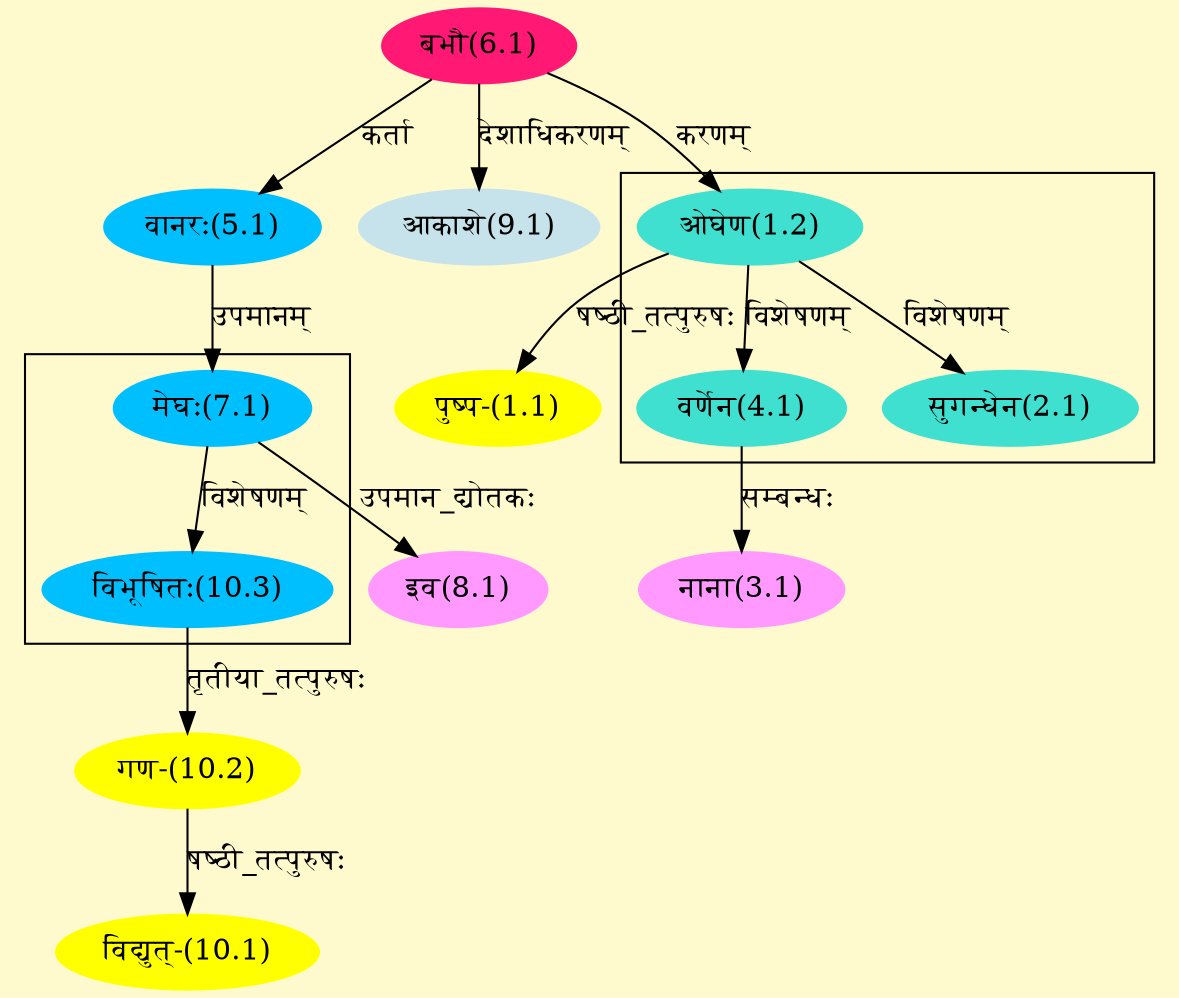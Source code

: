 digraph G{
rankdir=BT;
 compound=true;
 bgcolor="lemonchiffon1";

subgraph cluster_1{
Node2_1 [style=filled, color="#40E0D0" label = "सुगन्धेन(2.1)"]
Node1_2 [style=filled, color="#40E0D0" label = "ओघेण(1.2)"]
Node4_1 [style=filled, color="#40E0D0" label = "वर्णेन(4.1)"]

}

subgraph cluster_2{
Node10_3 [style=filled, color="#00BFFF" label = "विभूषितः(10.3)"]
Node7_1 [style=filled, color="#00BFFF" label = "मेघः(7.1)"]

}
Node1_1 [style=filled, color="#FFFF00" label = "पुष्प-(1.1)"]
Node1_2 [style=filled, color="#40E0D0" label = "ओघेण(1.2)"]
Node6_1 [style=filled, color="#FF1975" label = "बभौ(6.1)"]
Node3_1 [style=filled, color="#FF99FF" label = "नाना(3.1)"]
Node4_1 [style=filled, color="#40E0D0" label = "वर्णेन(4.1)"]
Node5_1 [style=filled, color="#00BFFF" label = "वानरः(5.1)"]
Node7_1 [style=filled, color="#00BFFF" label = "मेघः(7.1)"]
Node8_1 [style=filled, color="#FF99FF" label = "इव(8.1)"]
Node9_1 [style=filled, color="#C6E2EB" label = "आकाशे(9.1)"]
Node10_1 [style=filled, color="#FFFF00" label = "विद्युत्-(10.1)"]
Node10_2 [style=filled, color="#FFFF00" label = "गण-(10.2)"]
Node10_3 [style=filled, color="#00BFFF" label = "विभूषितः(10.3)"]
/* Start of Relations section */

Node1_1 -> Node1_2 [  label="षष्ठी_तत्पुरुषः"  dir="back" ]
Node1_2 -> Node6_1 [  label="करणम्"  dir="back" ]
Node2_1 -> Node1_2 [  label="विशेषणम्"  dir="back" ]
Node3_1 -> Node4_1 [  label="सम्बन्धः"  dir="back" ]
Node4_1 -> Node1_2 [  label="विशेषणम्"  dir="back" ]
Node5_1 -> Node6_1 [  label="कर्ता"  dir="back" ]
Node7_1 -> Node5_1 [  label="उपमानम्"  dir="back" ]
Node8_1 -> Node7_1 [  label="उपमान_द्योतकः"  dir="back" ]
Node9_1 -> Node6_1 [  label="देशाधिकरणम्"  dir="back" ]
Node10_1 -> Node10_2 [  label="षष्ठी_तत्पुरुषः"  dir="back" ]
Node10_2 -> Node10_3 [  label="तृतीया_तत्पुरुषः"  dir="back" ]
Node10_3 -> Node7_1 [  label="विशेषणम्"  dir="back" ]
}
